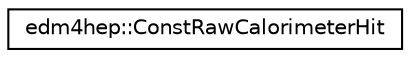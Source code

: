 digraph "Graphical Class Hierarchy"
{
 // LATEX_PDF_SIZE
  edge [fontname="Helvetica",fontsize="10",labelfontname="Helvetica",labelfontsize="10"];
  node [fontname="Helvetica",fontsize="10",shape=record];
  rankdir="LR";
  Node0 [label="edm4hep::ConstRawCalorimeterHit",height=0.2,width=0.4,color="black", fillcolor="white", style="filled",URL="$classedm4hep_1_1_const_raw_calorimeter_hit.html",tooltip="Raw calorimeter hit."];
}
